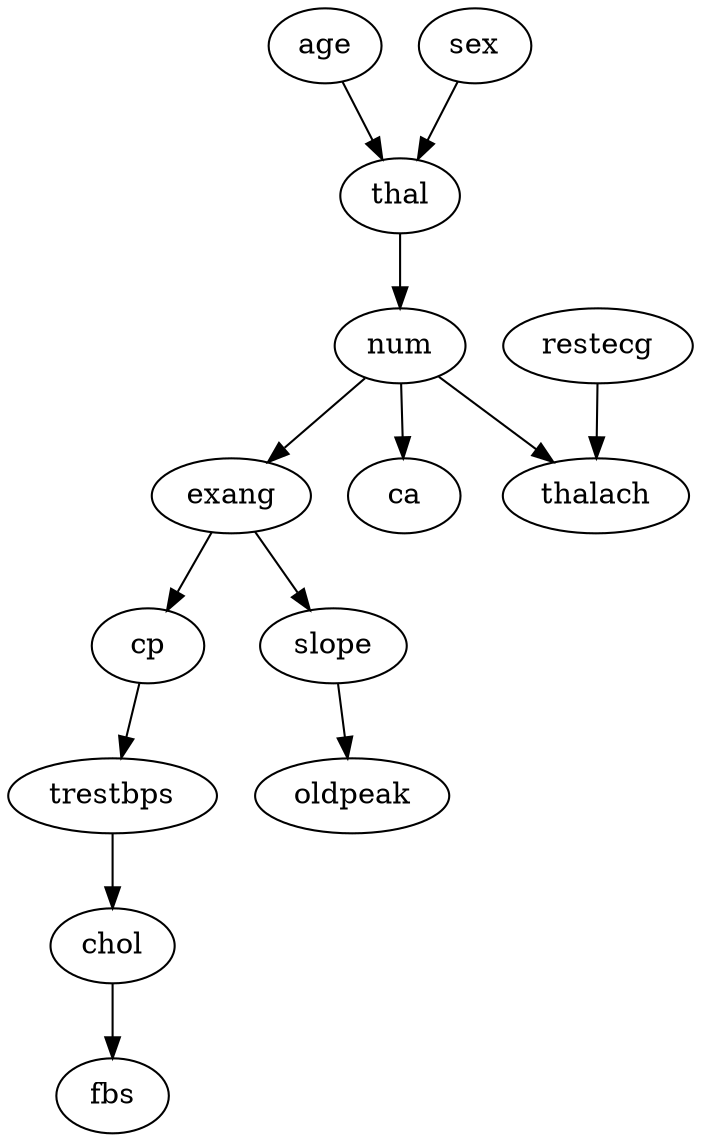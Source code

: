 digraph network {
	age -> thal
	chol -> fbs
	cp -> trestbps
	exang -> cp
	exang -> slope
	num -> ca
	num -> exang
	num -> thalach
	restecg -> thalach
	sex -> thal
	slope -> oldpeak
	thal -> num
	trestbps -> chol
}

